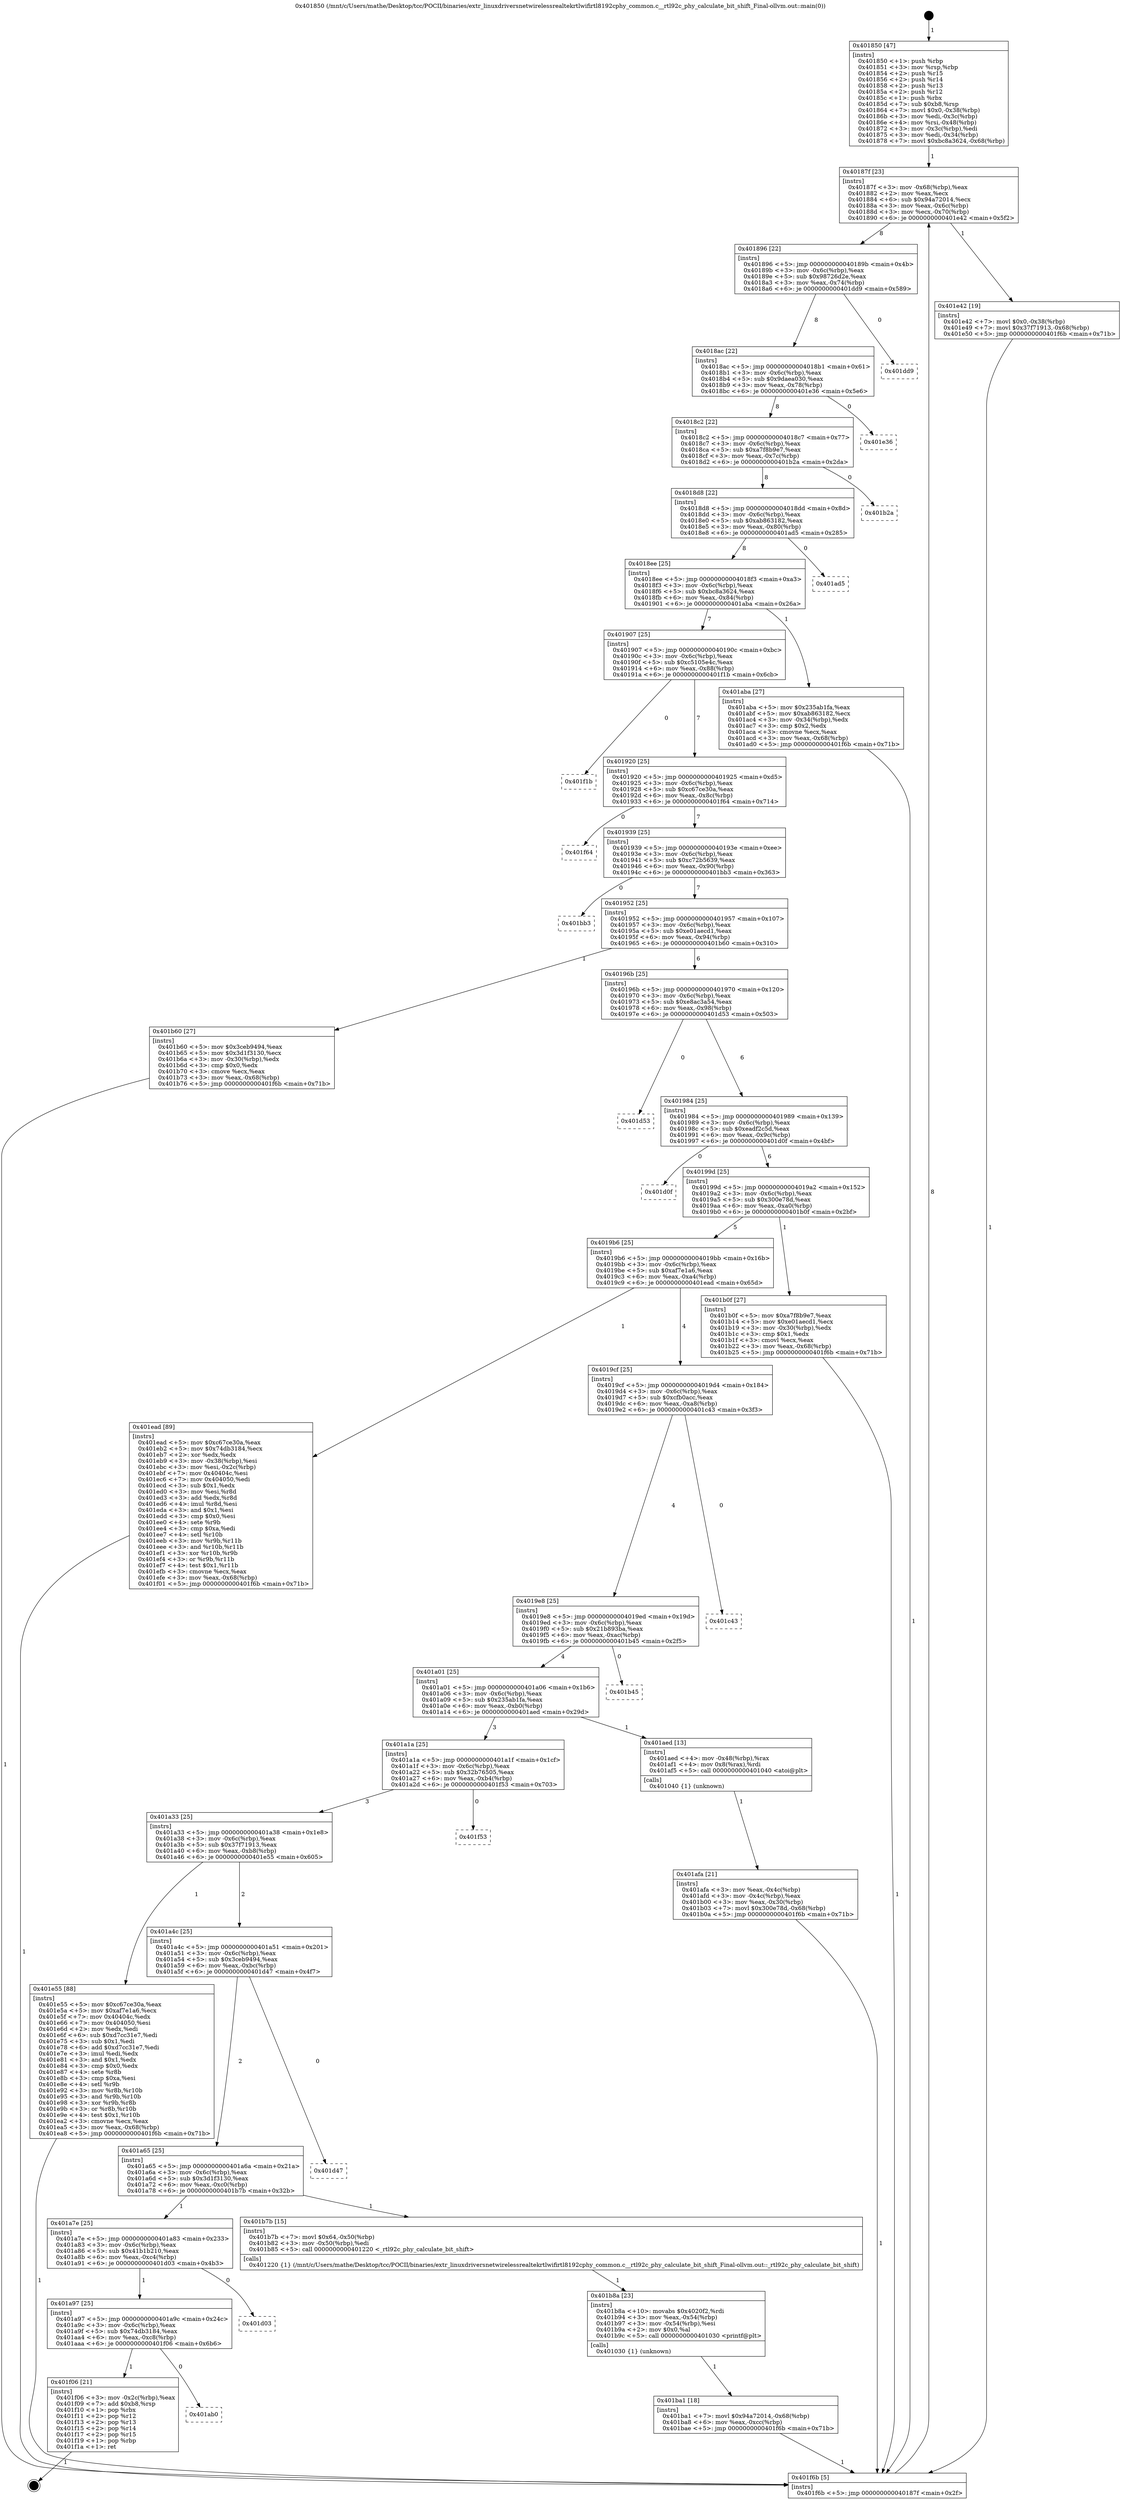 digraph "0x401850" {
  label = "0x401850 (/mnt/c/Users/mathe/Desktop/tcc/POCII/binaries/extr_linuxdriversnetwirelessrealtekrtlwifirtl8192cphy_common.c__rtl92c_phy_calculate_bit_shift_Final-ollvm.out::main(0))"
  labelloc = "t"
  node[shape=record]

  Entry [label="",width=0.3,height=0.3,shape=circle,fillcolor=black,style=filled]
  "0x40187f" [label="{
     0x40187f [23]\l
     | [instrs]\l
     &nbsp;&nbsp;0x40187f \<+3\>: mov -0x68(%rbp),%eax\l
     &nbsp;&nbsp;0x401882 \<+2\>: mov %eax,%ecx\l
     &nbsp;&nbsp;0x401884 \<+6\>: sub $0x94a72014,%ecx\l
     &nbsp;&nbsp;0x40188a \<+3\>: mov %eax,-0x6c(%rbp)\l
     &nbsp;&nbsp;0x40188d \<+3\>: mov %ecx,-0x70(%rbp)\l
     &nbsp;&nbsp;0x401890 \<+6\>: je 0000000000401e42 \<main+0x5f2\>\l
  }"]
  "0x401e42" [label="{
     0x401e42 [19]\l
     | [instrs]\l
     &nbsp;&nbsp;0x401e42 \<+7\>: movl $0x0,-0x38(%rbp)\l
     &nbsp;&nbsp;0x401e49 \<+7\>: movl $0x37f71913,-0x68(%rbp)\l
     &nbsp;&nbsp;0x401e50 \<+5\>: jmp 0000000000401f6b \<main+0x71b\>\l
  }"]
  "0x401896" [label="{
     0x401896 [22]\l
     | [instrs]\l
     &nbsp;&nbsp;0x401896 \<+5\>: jmp 000000000040189b \<main+0x4b\>\l
     &nbsp;&nbsp;0x40189b \<+3\>: mov -0x6c(%rbp),%eax\l
     &nbsp;&nbsp;0x40189e \<+5\>: sub $0x98726d2e,%eax\l
     &nbsp;&nbsp;0x4018a3 \<+3\>: mov %eax,-0x74(%rbp)\l
     &nbsp;&nbsp;0x4018a6 \<+6\>: je 0000000000401dd9 \<main+0x589\>\l
  }"]
  Exit [label="",width=0.3,height=0.3,shape=circle,fillcolor=black,style=filled,peripheries=2]
  "0x401dd9" [label="{
     0x401dd9\l
  }", style=dashed]
  "0x4018ac" [label="{
     0x4018ac [22]\l
     | [instrs]\l
     &nbsp;&nbsp;0x4018ac \<+5\>: jmp 00000000004018b1 \<main+0x61\>\l
     &nbsp;&nbsp;0x4018b1 \<+3\>: mov -0x6c(%rbp),%eax\l
     &nbsp;&nbsp;0x4018b4 \<+5\>: sub $0x9daea030,%eax\l
     &nbsp;&nbsp;0x4018b9 \<+3\>: mov %eax,-0x78(%rbp)\l
     &nbsp;&nbsp;0x4018bc \<+6\>: je 0000000000401e36 \<main+0x5e6\>\l
  }"]
  "0x401ab0" [label="{
     0x401ab0\l
  }", style=dashed]
  "0x401e36" [label="{
     0x401e36\l
  }", style=dashed]
  "0x4018c2" [label="{
     0x4018c2 [22]\l
     | [instrs]\l
     &nbsp;&nbsp;0x4018c2 \<+5\>: jmp 00000000004018c7 \<main+0x77\>\l
     &nbsp;&nbsp;0x4018c7 \<+3\>: mov -0x6c(%rbp),%eax\l
     &nbsp;&nbsp;0x4018ca \<+5\>: sub $0xa7f8b9e7,%eax\l
     &nbsp;&nbsp;0x4018cf \<+3\>: mov %eax,-0x7c(%rbp)\l
     &nbsp;&nbsp;0x4018d2 \<+6\>: je 0000000000401b2a \<main+0x2da\>\l
  }"]
  "0x401f06" [label="{
     0x401f06 [21]\l
     | [instrs]\l
     &nbsp;&nbsp;0x401f06 \<+3\>: mov -0x2c(%rbp),%eax\l
     &nbsp;&nbsp;0x401f09 \<+7\>: add $0xb8,%rsp\l
     &nbsp;&nbsp;0x401f10 \<+1\>: pop %rbx\l
     &nbsp;&nbsp;0x401f11 \<+2\>: pop %r12\l
     &nbsp;&nbsp;0x401f13 \<+2\>: pop %r13\l
     &nbsp;&nbsp;0x401f15 \<+2\>: pop %r14\l
     &nbsp;&nbsp;0x401f17 \<+2\>: pop %r15\l
     &nbsp;&nbsp;0x401f19 \<+1\>: pop %rbp\l
     &nbsp;&nbsp;0x401f1a \<+1\>: ret\l
  }"]
  "0x401b2a" [label="{
     0x401b2a\l
  }", style=dashed]
  "0x4018d8" [label="{
     0x4018d8 [22]\l
     | [instrs]\l
     &nbsp;&nbsp;0x4018d8 \<+5\>: jmp 00000000004018dd \<main+0x8d\>\l
     &nbsp;&nbsp;0x4018dd \<+3\>: mov -0x6c(%rbp),%eax\l
     &nbsp;&nbsp;0x4018e0 \<+5\>: sub $0xab863182,%eax\l
     &nbsp;&nbsp;0x4018e5 \<+3\>: mov %eax,-0x80(%rbp)\l
     &nbsp;&nbsp;0x4018e8 \<+6\>: je 0000000000401ad5 \<main+0x285\>\l
  }"]
  "0x401a97" [label="{
     0x401a97 [25]\l
     | [instrs]\l
     &nbsp;&nbsp;0x401a97 \<+5\>: jmp 0000000000401a9c \<main+0x24c\>\l
     &nbsp;&nbsp;0x401a9c \<+3\>: mov -0x6c(%rbp),%eax\l
     &nbsp;&nbsp;0x401a9f \<+5\>: sub $0x74db3184,%eax\l
     &nbsp;&nbsp;0x401aa4 \<+6\>: mov %eax,-0xc8(%rbp)\l
     &nbsp;&nbsp;0x401aaa \<+6\>: je 0000000000401f06 \<main+0x6b6\>\l
  }"]
  "0x401ad5" [label="{
     0x401ad5\l
  }", style=dashed]
  "0x4018ee" [label="{
     0x4018ee [25]\l
     | [instrs]\l
     &nbsp;&nbsp;0x4018ee \<+5\>: jmp 00000000004018f3 \<main+0xa3\>\l
     &nbsp;&nbsp;0x4018f3 \<+3\>: mov -0x6c(%rbp),%eax\l
     &nbsp;&nbsp;0x4018f6 \<+5\>: sub $0xbc8a3624,%eax\l
     &nbsp;&nbsp;0x4018fb \<+6\>: mov %eax,-0x84(%rbp)\l
     &nbsp;&nbsp;0x401901 \<+6\>: je 0000000000401aba \<main+0x26a\>\l
  }"]
  "0x401d03" [label="{
     0x401d03\l
  }", style=dashed]
  "0x401aba" [label="{
     0x401aba [27]\l
     | [instrs]\l
     &nbsp;&nbsp;0x401aba \<+5\>: mov $0x235ab1fa,%eax\l
     &nbsp;&nbsp;0x401abf \<+5\>: mov $0xab863182,%ecx\l
     &nbsp;&nbsp;0x401ac4 \<+3\>: mov -0x34(%rbp),%edx\l
     &nbsp;&nbsp;0x401ac7 \<+3\>: cmp $0x2,%edx\l
     &nbsp;&nbsp;0x401aca \<+3\>: cmovne %ecx,%eax\l
     &nbsp;&nbsp;0x401acd \<+3\>: mov %eax,-0x68(%rbp)\l
     &nbsp;&nbsp;0x401ad0 \<+5\>: jmp 0000000000401f6b \<main+0x71b\>\l
  }"]
  "0x401907" [label="{
     0x401907 [25]\l
     | [instrs]\l
     &nbsp;&nbsp;0x401907 \<+5\>: jmp 000000000040190c \<main+0xbc\>\l
     &nbsp;&nbsp;0x40190c \<+3\>: mov -0x6c(%rbp),%eax\l
     &nbsp;&nbsp;0x40190f \<+5\>: sub $0xc5105e4c,%eax\l
     &nbsp;&nbsp;0x401914 \<+6\>: mov %eax,-0x88(%rbp)\l
     &nbsp;&nbsp;0x40191a \<+6\>: je 0000000000401f1b \<main+0x6cb\>\l
  }"]
  "0x401f6b" [label="{
     0x401f6b [5]\l
     | [instrs]\l
     &nbsp;&nbsp;0x401f6b \<+5\>: jmp 000000000040187f \<main+0x2f\>\l
  }"]
  "0x401850" [label="{
     0x401850 [47]\l
     | [instrs]\l
     &nbsp;&nbsp;0x401850 \<+1\>: push %rbp\l
     &nbsp;&nbsp;0x401851 \<+3\>: mov %rsp,%rbp\l
     &nbsp;&nbsp;0x401854 \<+2\>: push %r15\l
     &nbsp;&nbsp;0x401856 \<+2\>: push %r14\l
     &nbsp;&nbsp;0x401858 \<+2\>: push %r13\l
     &nbsp;&nbsp;0x40185a \<+2\>: push %r12\l
     &nbsp;&nbsp;0x40185c \<+1\>: push %rbx\l
     &nbsp;&nbsp;0x40185d \<+7\>: sub $0xb8,%rsp\l
     &nbsp;&nbsp;0x401864 \<+7\>: movl $0x0,-0x38(%rbp)\l
     &nbsp;&nbsp;0x40186b \<+3\>: mov %edi,-0x3c(%rbp)\l
     &nbsp;&nbsp;0x40186e \<+4\>: mov %rsi,-0x48(%rbp)\l
     &nbsp;&nbsp;0x401872 \<+3\>: mov -0x3c(%rbp),%edi\l
     &nbsp;&nbsp;0x401875 \<+3\>: mov %edi,-0x34(%rbp)\l
     &nbsp;&nbsp;0x401878 \<+7\>: movl $0xbc8a3624,-0x68(%rbp)\l
  }"]
  "0x401ba1" [label="{
     0x401ba1 [18]\l
     | [instrs]\l
     &nbsp;&nbsp;0x401ba1 \<+7\>: movl $0x94a72014,-0x68(%rbp)\l
     &nbsp;&nbsp;0x401ba8 \<+6\>: mov %eax,-0xcc(%rbp)\l
     &nbsp;&nbsp;0x401bae \<+5\>: jmp 0000000000401f6b \<main+0x71b\>\l
  }"]
  "0x401f1b" [label="{
     0x401f1b\l
  }", style=dashed]
  "0x401920" [label="{
     0x401920 [25]\l
     | [instrs]\l
     &nbsp;&nbsp;0x401920 \<+5\>: jmp 0000000000401925 \<main+0xd5\>\l
     &nbsp;&nbsp;0x401925 \<+3\>: mov -0x6c(%rbp),%eax\l
     &nbsp;&nbsp;0x401928 \<+5\>: sub $0xc67ce30a,%eax\l
     &nbsp;&nbsp;0x40192d \<+6\>: mov %eax,-0x8c(%rbp)\l
     &nbsp;&nbsp;0x401933 \<+6\>: je 0000000000401f64 \<main+0x714\>\l
  }"]
  "0x401b8a" [label="{
     0x401b8a [23]\l
     | [instrs]\l
     &nbsp;&nbsp;0x401b8a \<+10\>: movabs $0x4020f2,%rdi\l
     &nbsp;&nbsp;0x401b94 \<+3\>: mov %eax,-0x54(%rbp)\l
     &nbsp;&nbsp;0x401b97 \<+3\>: mov -0x54(%rbp),%esi\l
     &nbsp;&nbsp;0x401b9a \<+2\>: mov $0x0,%al\l
     &nbsp;&nbsp;0x401b9c \<+5\>: call 0000000000401030 \<printf@plt\>\l
     | [calls]\l
     &nbsp;&nbsp;0x401030 \{1\} (unknown)\l
  }"]
  "0x401f64" [label="{
     0x401f64\l
  }", style=dashed]
  "0x401939" [label="{
     0x401939 [25]\l
     | [instrs]\l
     &nbsp;&nbsp;0x401939 \<+5\>: jmp 000000000040193e \<main+0xee\>\l
     &nbsp;&nbsp;0x40193e \<+3\>: mov -0x6c(%rbp),%eax\l
     &nbsp;&nbsp;0x401941 \<+5\>: sub $0xc72b5639,%eax\l
     &nbsp;&nbsp;0x401946 \<+6\>: mov %eax,-0x90(%rbp)\l
     &nbsp;&nbsp;0x40194c \<+6\>: je 0000000000401bb3 \<main+0x363\>\l
  }"]
  "0x401a7e" [label="{
     0x401a7e [25]\l
     | [instrs]\l
     &nbsp;&nbsp;0x401a7e \<+5\>: jmp 0000000000401a83 \<main+0x233\>\l
     &nbsp;&nbsp;0x401a83 \<+3\>: mov -0x6c(%rbp),%eax\l
     &nbsp;&nbsp;0x401a86 \<+5\>: sub $0x41b1b210,%eax\l
     &nbsp;&nbsp;0x401a8b \<+6\>: mov %eax,-0xc4(%rbp)\l
     &nbsp;&nbsp;0x401a91 \<+6\>: je 0000000000401d03 \<main+0x4b3\>\l
  }"]
  "0x401bb3" [label="{
     0x401bb3\l
  }", style=dashed]
  "0x401952" [label="{
     0x401952 [25]\l
     | [instrs]\l
     &nbsp;&nbsp;0x401952 \<+5\>: jmp 0000000000401957 \<main+0x107\>\l
     &nbsp;&nbsp;0x401957 \<+3\>: mov -0x6c(%rbp),%eax\l
     &nbsp;&nbsp;0x40195a \<+5\>: sub $0xe01aecd1,%eax\l
     &nbsp;&nbsp;0x40195f \<+6\>: mov %eax,-0x94(%rbp)\l
     &nbsp;&nbsp;0x401965 \<+6\>: je 0000000000401b60 \<main+0x310\>\l
  }"]
  "0x401b7b" [label="{
     0x401b7b [15]\l
     | [instrs]\l
     &nbsp;&nbsp;0x401b7b \<+7\>: movl $0x64,-0x50(%rbp)\l
     &nbsp;&nbsp;0x401b82 \<+3\>: mov -0x50(%rbp),%edi\l
     &nbsp;&nbsp;0x401b85 \<+5\>: call 0000000000401220 \<_rtl92c_phy_calculate_bit_shift\>\l
     | [calls]\l
     &nbsp;&nbsp;0x401220 \{1\} (/mnt/c/Users/mathe/Desktop/tcc/POCII/binaries/extr_linuxdriversnetwirelessrealtekrtlwifirtl8192cphy_common.c__rtl92c_phy_calculate_bit_shift_Final-ollvm.out::_rtl92c_phy_calculate_bit_shift)\l
  }"]
  "0x401b60" [label="{
     0x401b60 [27]\l
     | [instrs]\l
     &nbsp;&nbsp;0x401b60 \<+5\>: mov $0x3ceb9494,%eax\l
     &nbsp;&nbsp;0x401b65 \<+5\>: mov $0x3d1f3130,%ecx\l
     &nbsp;&nbsp;0x401b6a \<+3\>: mov -0x30(%rbp),%edx\l
     &nbsp;&nbsp;0x401b6d \<+3\>: cmp $0x0,%edx\l
     &nbsp;&nbsp;0x401b70 \<+3\>: cmove %ecx,%eax\l
     &nbsp;&nbsp;0x401b73 \<+3\>: mov %eax,-0x68(%rbp)\l
     &nbsp;&nbsp;0x401b76 \<+5\>: jmp 0000000000401f6b \<main+0x71b\>\l
  }"]
  "0x40196b" [label="{
     0x40196b [25]\l
     | [instrs]\l
     &nbsp;&nbsp;0x40196b \<+5\>: jmp 0000000000401970 \<main+0x120\>\l
     &nbsp;&nbsp;0x401970 \<+3\>: mov -0x6c(%rbp),%eax\l
     &nbsp;&nbsp;0x401973 \<+5\>: sub $0xe8ac3a54,%eax\l
     &nbsp;&nbsp;0x401978 \<+6\>: mov %eax,-0x98(%rbp)\l
     &nbsp;&nbsp;0x40197e \<+6\>: je 0000000000401d53 \<main+0x503\>\l
  }"]
  "0x401a65" [label="{
     0x401a65 [25]\l
     | [instrs]\l
     &nbsp;&nbsp;0x401a65 \<+5\>: jmp 0000000000401a6a \<main+0x21a\>\l
     &nbsp;&nbsp;0x401a6a \<+3\>: mov -0x6c(%rbp),%eax\l
     &nbsp;&nbsp;0x401a6d \<+5\>: sub $0x3d1f3130,%eax\l
     &nbsp;&nbsp;0x401a72 \<+6\>: mov %eax,-0xc0(%rbp)\l
     &nbsp;&nbsp;0x401a78 \<+6\>: je 0000000000401b7b \<main+0x32b\>\l
  }"]
  "0x401d53" [label="{
     0x401d53\l
  }", style=dashed]
  "0x401984" [label="{
     0x401984 [25]\l
     | [instrs]\l
     &nbsp;&nbsp;0x401984 \<+5\>: jmp 0000000000401989 \<main+0x139\>\l
     &nbsp;&nbsp;0x401989 \<+3\>: mov -0x6c(%rbp),%eax\l
     &nbsp;&nbsp;0x40198c \<+5\>: sub $0xeadf2c5d,%eax\l
     &nbsp;&nbsp;0x401991 \<+6\>: mov %eax,-0x9c(%rbp)\l
     &nbsp;&nbsp;0x401997 \<+6\>: je 0000000000401d0f \<main+0x4bf\>\l
  }"]
  "0x401d47" [label="{
     0x401d47\l
  }", style=dashed]
  "0x401d0f" [label="{
     0x401d0f\l
  }", style=dashed]
  "0x40199d" [label="{
     0x40199d [25]\l
     | [instrs]\l
     &nbsp;&nbsp;0x40199d \<+5\>: jmp 00000000004019a2 \<main+0x152\>\l
     &nbsp;&nbsp;0x4019a2 \<+3\>: mov -0x6c(%rbp),%eax\l
     &nbsp;&nbsp;0x4019a5 \<+5\>: sub $0x300e78d,%eax\l
     &nbsp;&nbsp;0x4019aa \<+6\>: mov %eax,-0xa0(%rbp)\l
     &nbsp;&nbsp;0x4019b0 \<+6\>: je 0000000000401b0f \<main+0x2bf\>\l
  }"]
  "0x401a4c" [label="{
     0x401a4c [25]\l
     | [instrs]\l
     &nbsp;&nbsp;0x401a4c \<+5\>: jmp 0000000000401a51 \<main+0x201\>\l
     &nbsp;&nbsp;0x401a51 \<+3\>: mov -0x6c(%rbp),%eax\l
     &nbsp;&nbsp;0x401a54 \<+5\>: sub $0x3ceb9494,%eax\l
     &nbsp;&nbsp;0x401a59 \<+6\>: mov %eax,-0xbc(%rbp)\l
     &nbsp;&nbsp;0x401a5f \<+6\>: je 0000000000401d47 \<main+0x4f7\>\l
  }"]
  "0x401b0f" [label="{
     0x401b0f [27]\l
     | [instrs]\l
     &nbsp;&nbsp;0x401b0f \<+5\>: mov $0xa7f8b9e7,%eax\l
     &nbsp;&nbsp;0x401b14 \<+5\>: mov $0xe01aecd1,%ecx\l
     &nbsp;&nbsp;0x401b19 \<+3\>: mov -0x30(%rbp),%edx\l
     &nbsp;&nbsp;0x401b1c \<+3\>: cmp $0x1,%edx\l
     &nbsp;&nbsp;0x401b1f \<+3\>: cmovl %ecx,%eax\l
     &nbsp;&nbsp;0x401b22 \<+3\>: mov %eax,-0x68(%rbp)\l
     &nbsp;&nbsp;0x401b25 \<+5\>: jmp 0000000000401f6b \<main+0x71b\>\l
  }"]
  "0x4019b6" [label="{
     0x4019b6 [25]\l
     | [instrs]\l
     &nbsp;&nbsp;0x4019b6 \<+5\>: jmp 00000000004019bb \<main+0x16b\>\l
     &nbsp;&nbsp;0x4019bb \<+3\>: mov -0x6c(%rbp),%eax\l
     &nbsp;&nbsp;0x4019be \<+5\>: sub $0xaf7e1a6,%eax\l
     &nbsp;&nbsp;0x4019c3 \<+6\>: mov %eax,-0xa4(%rbp)\l
     &nbsp;&nbsp;0x4019c9 \<+6\>: je 0000000000401ead \<main+0x65d\>\l
  }"]
  "0x401e55" [label="{
     0x401e55 [88]\l
     | [instrs]\l
     &nbsp;&nbsp;0x401e55 \<+5\>: mov $0xc67ce30a,%eax\l
     &nbsp;&nbsp;0x401e5a \<+5\>: mov $0xaf7e1a6,%ecx\l
     &nbsp;&nbsp;0x401e5f \<+7\>: mov 0x40404c,%edx\l
     &nbsp;&nbsp;0x401e66 \<+7\>: mov 0x404050,%esi\l
     &nbsp;&nbsp;0x401e6d \<+2\>: mov %edx,%edi\l
     &nbsp;&nbsp;0x401e6f \<+6\>: sub $0xd7cc31e7,%edi\l
     &nbsp;&nbsp;0x401e75 \<+3\>: sub $0x1,%edi\l
     &nbsp;&nbsp;0x401e78 \<+6\>: add $0xd7cc31e7,%edi\l
     &nbsp;&nbsp;0x401e7e \<+3\>: imul %edi,%edx\l
     &nbsp;&nbsp;0x401e81 \<+3\>: and $0x1,%edx\l
     &nbsp;&nbsp;0x401e84 \<+3\>: cmp $0x0,%edx\l
     &nbsp;&nbsp;0x401e87 \<+4\>: sete %r8b\l
     &nbsp;&nbsp;0x401e8b \<+3\>: cmp $0xa,%esi\l
     &nbsp;&nbsp;0x401e8e \<+4\>: setl %r9b\l
     &nbsp;&nbsp;0x401e92 \<+3\>: mov %r8b,%r10b\l
     &nbsp;&nbsp;0x401e95 \<+3\>: and %r9b,%r10b\l
     &nbsp;&nbsp;0x401e98 \<+3\>: xor %r9b,%r8b\l
     &nbsp;&nbsp;0x401e9b \<+3\>: or %r8b,%r10b\l
     &nbsp;&nbsp;0x401e9e \<+4\>: test $0x1,%r10b\l
     &nbsp;&nbsp;0x401ea2 \<+3\>: cmovne %ecx,%eax\l
     &nbsp;&nbsp;0x401ea5 \<+3\>: mov %eax,-0x68(%rbp)\l
     &nbsp;&nbsp;0x401ea8 \<+5\>: jmp 0000000000401f6b \<main+0x71b\>\l
  }"]
  "0x401ead" [label="{
     0x401ead [89]\l
     | [instrs]\l
     &nbsp;&nbsp;0x401ead \<+5\>: mov $0xc67ce30a,%eax\l
     &nbsp;&nbsp;0x401eb2 \<+5\>: mov $0x74db3184,%ecx\l
     &nbsp;&nbsp;0x401eb7 \<+2\>: xor %edx,%edx\l
     &nbsp;&nbsp;0x401eb9 \<+3\>: mov -0x38(%rbp),%esi\l
     &nbsp;&nbsp;0x401ebc \<+3\>: mov %esi,-0x2c(%rbp)\l
     &nbsp;&nbsp;0x401ebf \<+7\>: mov 0x40404c,%esi\l
     &nbsp;&nbsp;0x401ec6 \<+7\>: mov 0x404050,%edi\l
     &nbsp;&nbsp;0x401ecd \<+3\>: sub $0x1,%edx\l
     &nbsp;&nbsp;0x401ed0 \<+3\>: mov %esi,%r8d\l
     &nbsp;&nbsp;0x401ed3 \<+3\>: add %edx,%r8d\l
     &nbsp;&nbsp;0x401ed6 \<+4\>: imul %r8d,%esi\l
     &nbsp;&nbsp;0x401eda \<+3\>: and $0x1,%esi\l
     &nbsp;&nbsp;0x401edd \<+3\>: cmp $0x0,%esi\l
     &nbsp;&nbsp;0x401ee0 \<+4\>: sete %r9b\l
     &nbsp;&nbsp;0x401ee4 \<+3\>: cmp $0xa,%edi\l
     &nbsp;&nbsp;0x401ee7 \<+4\>: setl %r10b\l
     &nbsp;&nbsp;0x401eeb \<+3\>: mov %r9b,%r11b\l
     &nbsp;&nbsp;0x401eee \<+3\>: and %r10b,%r11b\l
     &nbsp;&nbsp;0x401ef1 \<+3\>: xor %r10b,%r9b\l
     &nbsp;&nbsp;0x401ef4 \<+3\>: or %r9b,%r11b\l
     &nbsp;&nbsp;0x401ef7 \<+4\>: test $0x1,%r11b\l
     &nbsp;&nbsp;0x401efb \<+3\>: cmovne %ecx,%eax\l
     &nbsp;&nbsp;0x401efe \<+3\>: mov %eax,-0x68(%rbp)\l
     &nbsp;&nbsp;0x401f01 \<+5\>: jmp 0000000000401f6b \<main+0x71b\>\l
  }"]
  "0x4019cf" [label="{
     0x4019cf [25]\l
     | [instrs]\l
     &nbsp;&nbsp;0x4019cf \<+5\>: jmp 00000000004019d4 \<main+0x184\>\l
     &nbsp;&nbsp;0x4019d4 \<+3\>: mov -0x6c(%rbp),%eax\l
     &nbsp;&nbsp;0x4019d7 \<+5\>: sub $0xcfb0acc,%eax\l
     &nbsp;&nbsp;0x4019dc \<+6\>: mov %eax,-0xa8(%rbp)\l
     &nbsp;&nbsp;0x4019e2 \<+6\>: je 0000000000401c43 \<main+0x3f3\>\l
  }"]
  "0x401a33" [label="{
     0x401a33 [25]\l
     | [instrs]\l
     &nbsp;&nbsp;0x401a33 \<+5\>: jmp 0000000000401a38 \<main+0x1e8\>\l
     &nbsp;&nbsp;0x401a38 \<+3\>: mov -0x6c(%rbp),%eax\l
     &nbsp;&nbsp;0x401a3b \<+5\>: sub $0x37f71913,%eax\l
     &nbsp;&nbsp;0x401a40 \<+6\>: mov %eax,-0xb8(%rbp)\l
     &nbsp;&nbsp;0x401a46 \<+6\>: je 0000000000401e55 \<main+0x605\>\l
  }"]
  "0x401c43" [label="{
     0x401c43\l
  }", style=dashed]
  "0x4019e8" [label="{
     0x4019e8 [25]\l
     | [instrs]\l
     &nbsp;&nbsp;0x4019e8 \<+5\>: jmp 00000000004019ed \<main+0x19d\>\l
     &nbsp;&nbsp;0x4019ed \<+3\>: mov -0x6c(%rbp),%eax\l
     &nbsp;&nbsp;0x4019f0 \<+5\>: sub $0x21b893ba,%eax\l
     &nbsp;&nbsp;0x4019f5 \<+6\>: mov %eax,-0xac(%rbp)\l
     &nbsp;&nbsp;0x4019fb \<+6\>: je 0000000000401b45 \<main+0x2f5\>\l
  }"]
  "0x401f53" [label="{
     0x401f53\l
  }", style=dashed]
  "0x401b45" [label="{
     0x401b45\l
  }", style=dashed]
  "0x401a01" [label="{
     0x401a01 [25]\l
     | [instrs]\l
     &nbsp;&nbsp;0x401a01 \<+5\>: jmp 0000000000401a06 \<main+0x1b6\>\l
     &nbsp;&nbsp;0x401a06 \<+3\>: mov -0x6c(%rbp),%eax\l
     &nbsp;&nbsp;0x401a09 \<+5\>: sub $0x235ab1fa,%eax\l
     &nbsp;&nbsp;0x401a0e \<+6\>: mov %eax,-0xb0(%rbp)\l
     &nbsp;&nbsp;0x401a14 \<+6\>: je 0000000000401aed \<main+0x29d\>\l
  }"]
  "0x401afa" [label="{
     0x401afa [21]\l
     | [instrs]\l
     &nbsp;&nbsp;0x401afa \<+3\>: mov %eax,-0x4c(%rbp)\l
     &nbsp;&nbsp;0x401afd \<+3\>: mov -0x4c(%rbp),%eax\l
     &nbsp;&nbsp;0x401b00 \<+3\>: mov %eax,-0x30(%rbp)\l
     &nbsp;&nbsp;0x401b03 \<+7\>: movl $0x300e78d,-0x68(%rbp)\l
     &nbsp;&nbsp;0x401b0a \<+5\>: jmp 0000000000401f6b \<main+0x71b\>\l
  }"]
  "0x401aed" [label="{
     0x401aed [13]\l
     | [instrs]\l
     &nbsp;&nbsp;0x401aed \<+4\>: mov -0x48(%rbp),%rax\l
     &nbsp;&nbsp;0x401af1 \<+4\>: mov 0x8(%rax),%rdi\l
     &nbsp;&nbsp;0x401af5 \<+5\>: call 0000000000401040 \<atoi@plt\>\l
     | [calls]\l
     &nbsp;&nbsp;0x401040 \{1\} (unknown)\l
  }"]
  "0x401a1a" [label="{
     0x401a1a [25]\l
     | [instrs]\l
     &nbsp;&nbsp;0x401a1a \<+5\>: jmp 0000000000401a1f \<main+0x1cf\>\l
     &nbsp;&nbsp;0x401a1f \<+3\>: mov -0x6c(%rbp),%eax\l
     &nbsp;&nbsp;0x401a22 \<+5\>: sub $0x32b76505,%eax\l
     &nbsp;&nbsp;0x401a27 \<+6\>: mov %eax,-0xb4(%rbp)\l
     &nbsp;&nbsp;0x401a2d \<+6\>: je 0000000000401f53 \<main+0x703\>\l
  }"]
  Entry -> "0x401850" [label=" 1"]
  "0x40187f" -> "0x401e42" [label=" 1"]
  "0x40187f" -> "0x401896" [label=" 8"]
  "0x401f06" -> Exit [label=" 1"]
  "0x401896" -> "0x401dd9" [label=" 0"]
  "0x401896" -> "0x4018ac" [label=" 8"]
  "0x401a97" -> "0x401ab0" [label=" 0"]
  "0x4018ac" -> "0x401e36" [label=" 0"]
  "0x4018ac" -> "0x4018c2" [label=" 8"]
  "0x401a97" -> "0x401f06" [label=" 1"]
  "0x4018c2" -> "0x401b2a" [label=" 0"]
  "0x4018c2" -> "0x4018d8" [label=" 8"]
  "0x401a7e" -> "0x401a97" [label=" 1"]
  "0x4018d8" -> "0x401ad5" [label=" 0"]
  "0x4018d8" -> "0x4018ee" [label=" 8"]
  "0x401a7e" -> "0x401d03" [label=" 0"]
  "0x4018ee" -> "0x401aba" [label=" 1"]
  "0x4018ee" -> "0x401907" [label=" 7"]
  "0x401aba" -> "0x401f6b" [label=" 1"]
  "0x401850" -> "0x40187f" [label=" 1"]
  "0x401f6b" -> "0x40187f" [label=" 8"]
  "0x401ead" -> "0x401f6b" [label=" 1"]
  "0x401907" -> "0x401f1b" [label=" 0"]
  "0x401907" -> "0x401920" [label=" 7"]
  "0x401e55" -> "0x401f6b" [label=" 1"]
  "0x401920" -> "0x401f64" [label=" 0"]
  "0x401920" -> "0x401939" [label=" 7"]
  "0x401e42" -> "0x401f6b" [label=" 1"]
  "0x401939" -> "0x401bb3" [label=" 0"]
  "0x401939" -> "0x401952" [label=" 7"]
  "0x401ba1" -> "0x401f6b" [label=" 1"]
  "0x401952" -> "0x401b60" [label=" 1"]
  "0x401952" -> "0x40196b" [label=" 6"]
  "0x401b8a" -> "0x401ba1" [label=" 1"]
  "0x40196b" -> "0x401d53" [label=" 0"]
  "0x40196b" -> "0x401984" [label=" 6"]
  "0x401a65" -> "0x401a7e" [label=" 1"]
  "0x401984" -> "0x401d0f" [label=" 0"]
  "0x401984" -> "0x40199d" [label=" 6"]
  "0x401a65" -> "0x401b7b" [label=" 1"]
  "0x40199d" -> "0x401b0f" [label=" 1"]
  "0x40199d" -> "0x4019b6" [label=" 5"]
  "0x401a4c" -> "0x401a65" [label=" 2"]
  "0x4019b6" -> "0x401ead" [label=" 1"]
  "0x4019b6" -> "0x4019cf" [label=" 4"]
  "0x401a4c" -> "0x401d47" [label=" 0"]
  "0x4019cf" -> "0x401c43" [label=" 0"]
  "0x4019cf" -> "0x4019e8" [label=" 4"]
  "0x401a33" -> "0x401a4c" [label=" 2"]
  "0x4019e8" -> "0x401b45" [label=" 0"]
  "0x4019e8" -> "0x401a01" [label=" 4"]
  "0x401a33" -> "0x401e55" [label=" 1"]
  "0x401a01" -> "0x401aed" [label=" 1"]
  "0x401a01" -> "0x401a1a" [label=" 3"]
  "0x401aed" -> "0x401afa" [label=" 1"]
  "0x401afa" -> "0x401f6b" [label=" 1"]
  "0x401b0f" -> "0x401f6b" [label=" 1"]
  "0x401b60" -> "0x401f6b" [label=" 1"]
  "0x401b7b" -> "0x401b8a" [label=" 1"]
  "0x401a1a" -> "0x401f53" [label=" 0"]
  "0x401a1a" -> "0x401a33" [label=" 3"]
}
